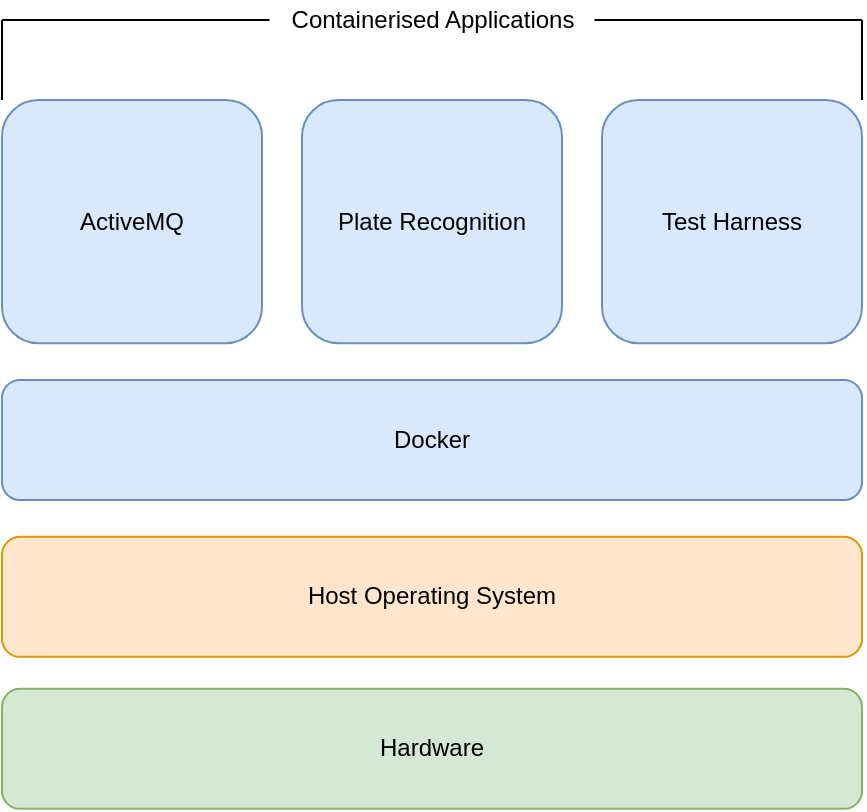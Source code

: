 <mxfile version="13.9.9" type="device"><diagram id="0vUfoSFg_VixINt68Lb9" name="Page-1"><mxGraphModel dx="1086" dy="816" grid="1" gridSize="10" guides="1" tooltips="1" connect="1" arrows="1" fold="1" page="1" pageScale="1" pageWidth="1169" pageHeight="827" math="0" shadow="0"><root><mxCell id="0"/><mxCell id="1" parent="0"/><mxCell id="wB4JLg7ASzUUGY7e-moP-1" value="Host Operating System" style="rounded=1;whiteSpace=wrap;html=1;fillColor=#ffe6cc;strokeColor=#d79b00;" vertex="1" parent="1"><mxGeometry x="350" y="438.43" width="430" height="60" as="geometry"/></mxCell><mxCell id="wB4JLg7ASzUUGY7e-moP-2" value="Hardware" style="rounded=1;whiteSpace=wrap;html=1;fillColor=#d5e8d4;strokeColor=#82b366;" vertex="1" parent="1"><mxGeometry x="350" y="514.43" width="430" height="60" as="geometry"/></mxCell><mxCell id="wB4JLg7ASzUUGY7e-moP-4" value="ActiveMQ" style="rounded=1;whiteSpace=wrap;html=1;rotation=0;fillColor=#dae8fc;strokeColor=#6c8ebf;" vertex="1" parent="1"><mxGeometry x="350" y="220" width="130" height="121.57" as="geometry"/></mxCell><mxCell id="wB4JLg7ASzUUGY7e-moP-7" value="Plate Recognition" style="rounded=1;whiteSpace=wrap;html=1;rotation=0;fillColor=#dae8fc;strokeColor=#6c8ebf;" vertex="1" parent="1"><mxGeometry x="500" y="220" width="130" height="121.57" as="geometry"/></mxCell><mxCell id="wB4JLg7ASzUUGY7e-moP-8" value="Test Harness" style="rounded=1;whiteSpace=wrap;html=1;rotation=0;fillColor=#dae8fc;strokeColor=#6c8ebf;" vertex="1" parent="1"><mxGeometry x="650" y="220" width="130" height="121.57" as="geometry"/></mxCell><mxCell id="wB4JLg7ASzUUGY7e-moP-9" value="Containerised Applications" style="text;html=1;strokeColor=none;fillColor=none;align=center;verticalAlign=middle;whiteSpace=wrap;rounded=0;" vertex="1" parent="1"><mxGeometry x="483.75" y="170" width="162.5" height="20" as="geometry"/></mxCell><mxCell id="wB4JLg7ASzUUGY7e-moP-10" value="" style="endArrow=none;html=1;entryX=0;entryY=0.5;entryDx=0;entryDy=0;" edge="1" parent="1" target="wB4JLg7ASzUUGY7e-moP-9"><mxGeometry width="50" height="50" relative="1" as="geometry"><mxPoint x="350" y="180" as="sourcePoint"/><mxPoint x="250" y="200" as="targetPoint"/></mxGeometry></mxCell><mxCell id="wB4JLg7ASzUUGY7e-moP-11" value="" style="endArrow=none;html=1;entryX=1;entryY=0.5;entryDx=0;entryDy=0;" edge="1" parent="1" target="wB4JLg7ASzUUGY7e-moP-9"><mxGeometry width="50" height="50" relative="1" as="geometry"><mxPoint x="780" y="180" as="sourcePoint"/><mxPoint x="880" y="280" as="targetPoint"/></mxGeometry></mxCell><mxCell id="wB4JLg7ASzUUGY7e-moP-12" value="" style="endArrow=none;html=1;entryX=0;entryY=0;entryDx=0;entryDy=0;" edge="1" parent="1" target="wB4JLg7ASzUUGY7e-moP-4"><mxGeometry width="50" height="50" relative="1" as="geometry"><mxPoint x="350" y="180" as="sourcePoint"/><mxPoint x="210" y="240" as="targetPoint"/></mxGeometry></mxCell><mxCell id="wB4JLg7ASzUUGY7e-moP-13" value="" style="endArrow=none;html=1;exitX=1;exitY=0;exitDx=0;exitDy=0;" edge="1" parent="1" source="wB4JLg7ASzUUGY7e-moP-8"><mxGeometry width="50" height="50" relative="1" as="geometry"><mxPoint x="880" y="370" as="sourcePoint"/><mxPoint x="780" y="180" as="targetPoint"/></mxGeometry></mxCell><mxCell id="wB4JLg7ASzUUGY7e-moP-14" value="Docker" style="rounded=1;whiteSpace=wrap;html=1;fillColor=#dae8fc;strokeColor=#6c8ebf;" vertex="1" parent="1"><mxGeometry x="350" y="360" width="430" height="60" as="geometry"/></mxCell></root></mxGraphModel></diagram></mxfile>